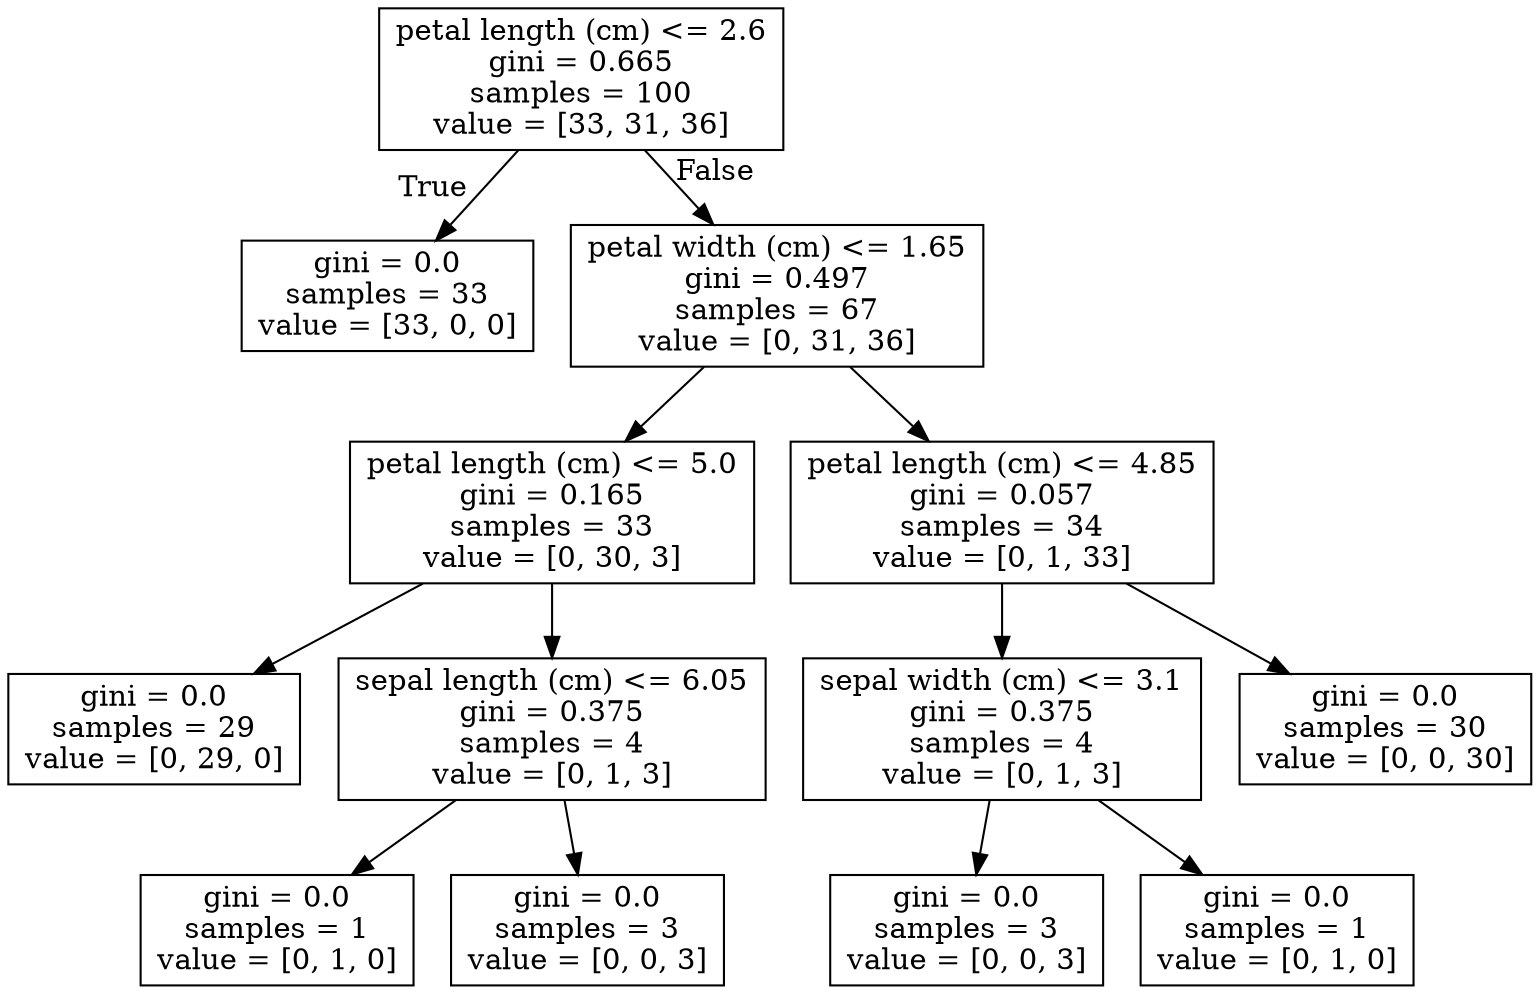 digraph Tree {
node [shape=box] ;
0 [label="petal length (cm) <= 2.6\ngini = 0.665\nsamples = 100\nvalue = [33, 31, 36]"] ;
1 [label="gini = 0.0\nsamples = 33\nvalue = [33, 0, 0]"] ;
0 -> 1 [labeldistance=2.5, labelangle=45, headlabel="True"] ;
2 [label="petal width (cm) <= 1.65\ngini = 0.497\nsamples = 67\nvalue = [0, 31, 36]"] ;
0 -> 2 [labeldistance=2.5, labelangle=-45, headlabel="False"] ;
3 [label="petal length (cm) <= 5.0\ngini = 0.165\nsamples = 33\nvalue = [0, 30, 3]"] ;
2 -> 3 ;
4 [label="gini = 0.0\nsamples = 29\nvalue = [0, 29, 0]"] ;
3 -> 4 ;
5 [label="sepal length (cm) <= 6.05\ngini = 0.375\nsamples = 4\nvalue = [0, 1, 3]"] ;
3 -> 5 ;
6 [label="gini = 0.0\nsamples = 1\nvalue = [0, 1, 0]"] ;
5 -> 6 ;
7 [label="gini = 0.0\nsamples = 3\nvalue = [0, 0, 3]"] ;
5 -> 7 ;
8 [label="petal length (cm) <= 4.85\ngini = 0.057\nsamples = 34\nvalue = [0, 1, 33]"] ;
2 -> 8 ;
9 [label="sepal width (cm) <= 3.1\ngini = 0.375\nsamples = 4\nvalue = [0, 1, 3]"] ;
8 -> 9 ;
10 [label="gini = 0.0\nsamples = 3\nvalue = [0, 0, 3]"] ;
9 -> 10 ;
11 [label="gini = 0.0\nsamples = 1\nvalue = [0, 1, 0]"] ;
9 -> 11 ;
12 [label="gini = 0.0\nsamples = 30\nvalue = [0, 0, 30]"] ;
8 -> 12 ;
}